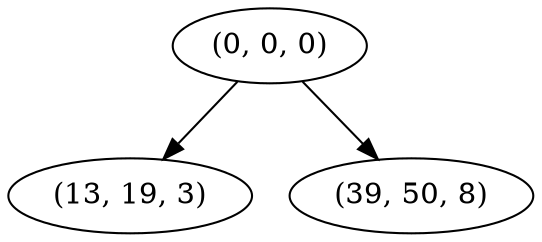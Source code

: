 digraph tree {
    "(0, 0, 0)";
    "(13, 19, 3)";
    "(39, 50, 8)";
    "(0, 0, 0)" -> "(13, 19, 3)";
    "(0, 0, 0)" -> "(39, 50, 8)";
}
